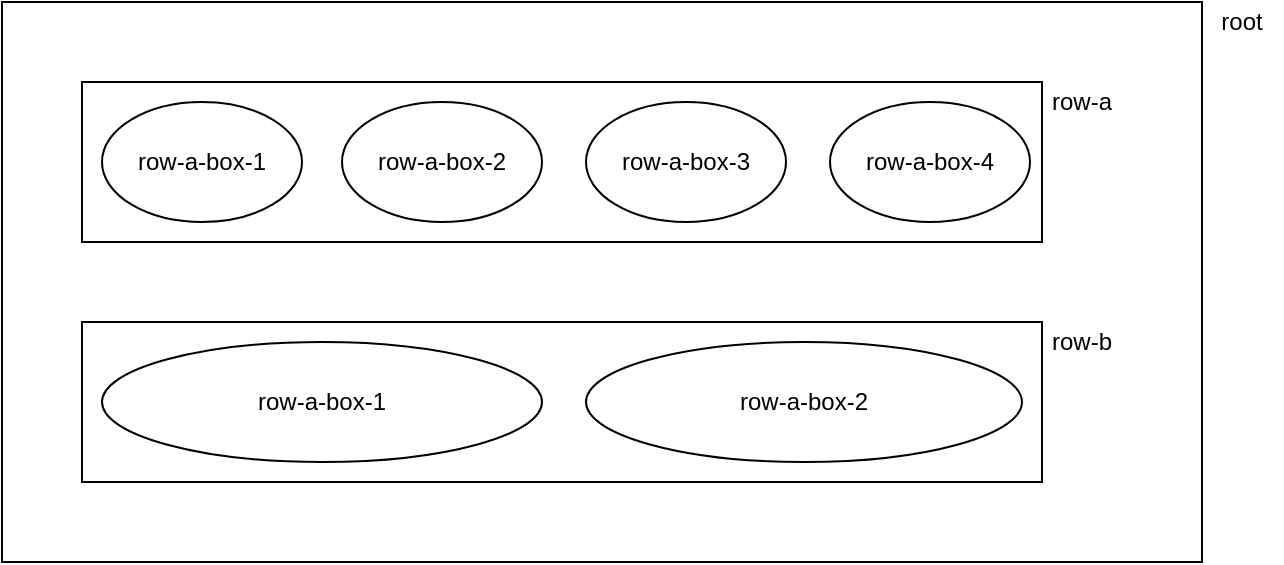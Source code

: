 <mxfile version="10.6.3" type="device"><diagram id="lRrHxzcVNmqia3GThrgx" name="Page-1"><mxGraphModel dx="1158" dy="775" grid="1" gridSize="10" guides="1" tooltips="1" connect="1" arrows="1" fold="1" page="1" pageScale="1" pageWidth="1169" pageHeight="827" math="0" shadow="0"><root><mxCell id="0"/><mxCell id="1" parent="0"/><mxCell id="JbLrMW0MDVR2qUAOKF9F-1" value="" style="rounded=0;whiteSpace=wrap;html=1;" vertex="1" parent="1"><mxGeometry x="120" y="80" width="600" height="280" as="geometry"/></mxCell><mxCell id="JbLrMW0MDVR2qUAOKF9F-2" value="root" style="text;html=1;strokeColor=none;fillColor=none;align=center;verticalAlign=middle;whiteSpace=wrap;rounded=0;" vertex="1" parent="1"><mxGeometry x="720" y="80" width="40" height="20" as="geometry"/></mxCell><mxCell id="JbLrMW0MDVR2qUAOKF9F-3" value="" style="rounded=0;whiteSpace=wrap;html=1;" vertex="1" parent="1"><mxGeometry x="160" y="120" width="480" height="80" as="geometry"/></mxCell><mxCell id="JbLrMW0MDVR2qUAOKF9F-4" value="row-a-box-1" style="ellipse;whiteSpace=wrap;html=1;" vertex="1" parent="1"><mxGeometry x="170" y="130" width="100" height="60" as="geometry"/></mxCell><mxCell id="JbLrMW0MDVR2qUAOKF9F-5" value="row-a" style="text;html=1;strokeColor=none;fillColor=none;align=center;verticalAlign=middle;whiteSpace=wrap;rounded=0;" vertex="1" parent="1"><mxGeometry x="640" y="120" width="40" height="20" as="geometry"/></mxCell><mxCell id="JbLrMW0MDVR2qUAOKF9F-6" value="row-a-box-3" style="ellipse;whiteSpace=wrap;html=1;" vertex="1" parent="1"><mxGeometry x="412" y="130" width="100" height="60" as="geometry"/></mxCell><mxCell id="JbLrMW0MDVR2qUAOKF9F-7" value="row-a-box-2" style="ellipse;whiteSpace=wrap;html=1;" vertex="1" parent="1"><mxGeometry x="290" y="130" width="100" height="60" as="geometry"/></mxCell><mxCell id="JbLrMW0MDVR2qUAOKF9F-8" value="row-a-box-4" style="ellipse;whiteSpace=wrap;html=1;" vertex="1" parent="1"><mxGeometry x="534" y="130" width="100" height="60" as="geometry"/></mxCell><mxCell id="JbLrMW0MDVR2qUAOKF9F-9" value="" style="rounded=0;whiteSpace=wrap;html=1;" vertex="1" parent="1"><mxGeometry x="160" y="240" width="480" height="80" as="geometry"/></mxCell><mxCell id="JbLrMW0MDVR2qUAOKF9F-10" value="row-a-box-1" style="ellipse;whiteSpace=wrap;html=1;" vertex="1" parent="1"><mxGeometry x="170" y="250" width="220" height="60" as="geometry"/></mxCell><mxCell id="JbLrMW0MDVR2qUAOKF9F-11" value="row-b" style="text;html=1;strokeColor=none;fillColor=none;align=center;verticalAlign=middle;whiteSpace=wrap;rounded=0;" vertex="1" parent="1"><mxGeometry x="640" y="240" width="40" height="20" as="geometry"/></mxCell><mxCell id="JbLrMW0MDVR2qUAOKF9F-13" value="row-a-box-2" style="ellipse;whiteSpace=wrap;html=1;" vertex="1" parent="1"><mxGeometry x="412" y="250" width="218" height="60" as="geometry"/></mxCell></root></mxGraphModel></diagram></mxfile>